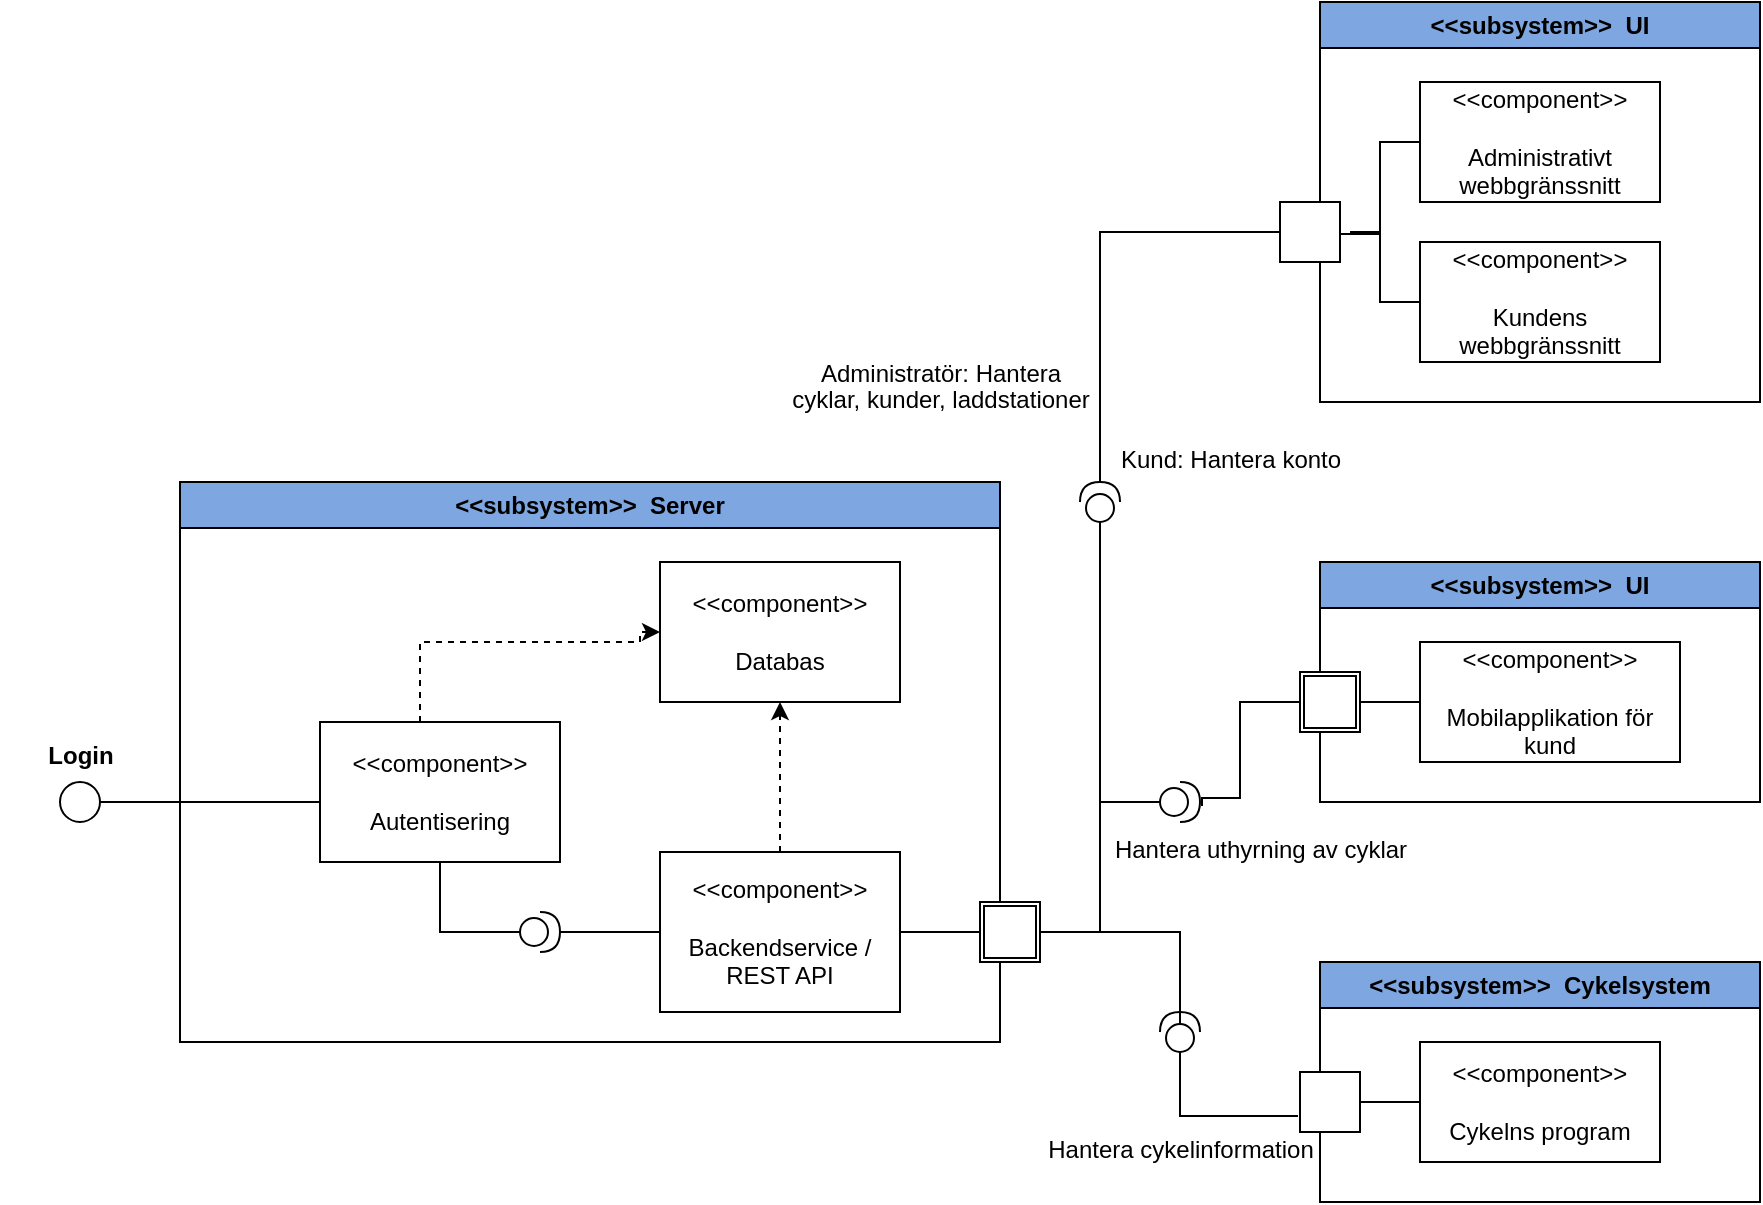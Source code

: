 <mxfile version="22.0.8" type="device">
  <diagram name="Sida-1" id="RtuxImT8XKiiwJZPzf85">
    <mxGraphModel dx="2501" dy="820" grid="1" gridSize="10" guides="1" tooltips="1" connect="1" arrows="1" fold="1" page="1" pageScale="1" pageWidth="827" pageHeight="1169" math="0" shadow="0">
      <root>
        <mxCell id="0" />
        <mxCell id="1" parent="0" />
        <mxCell id="IL5D-cO0ejNmLXXA79S_-1" value="&amp;lt;&amp;lt;subsystem&amp;gt;&amp;gt;&amp;nbsp; Server" style="swimlane;whiteSpace=wrap;html=1;fillColor=#7EA6E0;" parent="1" vertex="1">
          <mxGeometry x="-100" y="320" width="410" height="280" as="geometry" />
        </mxCell>
        <mxCell id="IL5D-cO0ejNmLXXA79S_-2" value="&amp;lt;&amp;lt;component&amp;gt;&amp;gt;&lt;br&gt;&lt;br&gt;Databas" style="whiteSpace=wrap;html=1;" parent="IL5D-cO0ejNmLXXA79S_-1" vertex="1">
          <mxGeometry x="240" y="40" width="120" height="70" as="geometry" />
        </mxCell>
        <mxCell id="IL5D-cO0ejNmLXXA79S_-77" style="edgeStyle=orthogonalEdgeStyle;rounded=0;orthogonalLoop=1;jettySize=auto;html=1;dashed=1;" parent="IL5D-cO0ejNmLXXA79S_-1" source="IL5D-cO0ejNmLXXA79S_-3" target="IL5D-cO0ejNmLXXA79S_-2" edge="1">
          <mxGeometry relative="1" as="geometry" />
        </mxCell>
        <mxCell id="IL5D-cO0ejNmLXXA79S_-3" value="&amp;lt;&amp;lt;component&amp;gt;&amp;gt;&lt;br&gt;&lt;br&gt;Backendservice / REST API" style="whiteSpace=wrap;html=1;" parent="IL5D-cO0ejNmLXXA79S_-1" vertex="1">
          <mxGeometry x="240" y="185" width="120" height="80" as="geometry" />
        </mxCell>
        <mxCell id="IL5D-cO0ejNmLXXA79S_-37" value="" style="line;strokeWidth=1;fillColor=none;align=left;verticalAlign=middle;spacingTop=-1;spacingLeft=3;spacingRight=3;rotatable=0;labelPosition=right;points=[];portConstraint=eastwest;strokeColor=inherit;" parent="IL5D-cO0ejNmLXXA79S_-1" vertex="1">
          <mxGeometry x="360" y="221" width="100" height="8" as="geometry" />
        </mxCell>
        <mxCell id="IL5D-cO0ejNmLXXA79S_-64" style="edgeStyle=orthogonalEdgeStyle;rounded=0;orthogonalLoop=1;jettySize=auto;html=1;entryX=0;entryY=0.5;entryDx=0;entryDy=0;dashed=1;" parent="IL5D-cO0ejNmLXXA79S_-1" target="IL5D-cO0ejNmLXXA79S_-2" edge="1">
          <mxGeometry relative="1" as="geometry">
            <mxPoint x="120" y="120" as="sourcePoint" />
            <mxPoint x="230" y="75" as="targetPoint" />
            <Array as="points">
              <mxPoint x="120" y="80" />
              <mxPoint x="230" y="80" />
              <mxPoint x="230" y="75" />
            </Array>
          </mxGeometry>
        </mxCell>
        <mxCell id="IL5D-cO0ejNmLXXA79S_-74" style="edgeStyle=orthogonalEdgeStyle;rounded=0;orthogonalLoop=1;jettySize=auto;html=1;entryX=0;entryY=0.5;entryDx=0;entryDy=0;endArrow=none;endFill=0;exitX=1;exitY=0.5;exitDx=0;exitDy=0;exitPerimeter=0;" parent="IL5D-cO0ejNmLXXA79S_-1" source="IL5D-cO0ejNmLXXA79S_-75" target="IL5D-cO0ejNmLXXA79S_-3" edge="1">
          <mxGeometry relative="1" as="geometry">
            <Array as="points" />
          </mxGeometry>
        </mxCell>
        <mxCell id="IL5D-cO0ejNmLXXA79S_-62" value="&amp;lt;&amp;lt;component&amp;gt;&amp;gt;&lt;br&gt;&lt;br&gt;Autentisering" style="whiteSpace=wrap;html=1;" parent="IL5D-cO0ejNmLXXA79S_-1" vertex="1">
          <mxGeometry x="70" y="120" width="120" height="70" as="geometry" />
        </mxCell>
        <mxCell id="IL5D-cO0ejNmLXXA79S_-69" style="edgeStyle=orthogonalEdgeStyle;rounded=0;orthogonalLoop=1;jettySize=auto;html=1;endArrow=none;endFill=0;" parent="IL5D-cO0ejNmLXXA79S_-1" edge="1">
          <mxGeometry relative="1" as="geometry">
            <mxPoint y="160" as="sourcePoint" />
            <mxPoint x="70" y="160" as="targetPoint" />
          </mxGeometry>
        </mxCell>
        <mxCell id="IL5D-cO0ejNmLXXA79S_-75" value="" style="shape=providedRequiredInterface;html=1;verticalLabelPosition=bottom;sketch=0;" parent="IL5D-cO0ejNmLXXA79S_-1" vertex="1">
          <mxGeometry x="170" y="215" width="20" height="20" as="geometry" />
        </mxCell>
        <mxCell id="IL5D-cO0ejNmLXXA79S_-76" value="" style="edgeStyle=orthogonalEdgeStyle;rounded=0;orthogonalLoop=1;jettySize=auto;html=1;entryX=0;entryY=0.5;entryDx=0;entryDy=0;endArrow=none;endFill=0;" parent="IL5D-cO0ejNmLXXA79S_-1" source="IL5D-cO0ejNmLXXA79S_-62" target="IL5D-cO0ejNmLXXA79S_-75" edge="1">
          <mxGeometry relative="1" as="geometry">
            <mxPoint x="-30" y="510" as="sourcePoint" />
            <mxPoint x="80" y="545" as="targetPoint" />
            <Array as="points" />
          </mxGeometry>
        </mxCell>
        <mxCell id="IL5D-cO0ejNmLXXA79S_-4" value="&amp;lt;&amp;lt;subsystem&amp;gt;&amp;gt;&amp;nbsp; UI" style="swimlane;whiteSpace=wrap;html=1;fillColor=#7EA6E0;" parent="1" vertex="1">
          <mxGeometry x="470" y="80" width="220" height="200" as="geometry" />
        </mxCell>
        <mxCell id="IL5D-cO0ejNmLXXA79S_-5" value="&amp;lt;&amp;lt;component&amp;gt;&amp;gt;&lt;br&gt;&lt;br&gt;Administrativt webbgränssnitt" style="whiteSpace=wrap;html=1;" parent="IL5D-cO0ejNmLXXA79S_-4" vertex="1">
          <mxGeometry x="50" y="40" width="120" height="60" as="geometry" />
        </mxCell>
        <mxCell id="IL5D-cO0ejNmLXXA79S_-6" value="&amp;lt;&amp;lt;component&amp;gt;&amp;gt;&lt;br&gt;&lt;br&gt;Kundens webbgränssnitt" style="whiteSpace=wrap;html=1;" parent="IL5D-cO0ejNmLXXA79S_-4" vertex="1">
          <mxGeometry x="50" y="120" width="120" height="60" as="geometry" />
        </mxCell>
        <mxCell id="IL5D-cO0ejNmLXXA79S_-80" value="" style="verticalLabelPosition=bottom;verticalAlign=top;html=1;shape=mxgraph.basic.rect;fillColor2=none;strokeWidth=1;size=0;indent=5;" parent="IL5D-cO0ejNmLXXA79S_-4" vertex="1">
          <mxGeometry x="-20" y="100" width="30" height="30" as="geometry" />
        </mxCell>
        <mxCell id="IL5D-cO0ejNmLXXA79S_-81" style="edgeStyle=orthogonalEdgeStyle;rounded=0;orthogonalLoop=1;jettySize=auto;html=1;entryX=1.167;entryY=0.5;entryDx=0;entryDy=0;entryPerimeter=0;endArrow=none;endFill=0;" parent="IL5D-cO0ejNmLXXA79S_-4" source="IL5D-cO0ejNmLXXA79S_-5" target="IL5D-cO0ejNmLXXA79S_-80" edge="1">
          <mxGeometry relative="1" as="geometry" />
        </mxCell>
        <mxCell id="IL5D-cO0ejNmLXXA79S_-82" style="edgeStyle=orthogonalEdgeStyle;rounded=0;orthogonalLoop=1;jettySize=auto;html=1;entryX=1;entryY=0.533;entryDx=0;entryDy=0;entryPerimeter=0;endArrow=none;endFill=0;" parent="IL5D-cO0ejNmLXXA79S_-4" source="IL5D-cO0ejNmLXXA79S_-6" target="IL5D-cO0ejNmLXXA79S_-80" edge="1">
          <mxGeometry relative="1" as="geometry">
            <Array as="points">
              <mxPoint x="30" y="150" />
              <mxPoint x="30" y="116" />
            </Array>
          </mxGeometry>
        </mxCell>
        <mxCell id="IL5D-cO0ejNmLXXA79S_-7" value="&amp;lt;&amp;lt;subsystem&amp;gt;&amp;gt;&amp;nbsp; UI" style="swimlane;whiteSpace=wrap;html=1;fillColor=#7EA6E0;" parent="1" vertex="1">
          <mxGeometry x="470" y="360" width="220" height="120" as="geometry" />
        </mxCell>
        <mxCell id="IL5D-cO0ejNmLXXA79S_-8" value="&amp;lt;&amp;lt;component&amp;gt;&amp;gt;&lt;br&gt;&lt;br&gt;Mobilapplikation för kund" style="whiteSpace=wrap;html=1;" parent="IL5D-cO0ejNmLXXA79S_-7" vertex="1">
          <mxGeometry x="50" y="40" width="130" height="60" as="geometry" />
        </mxCell>
        <mxCell id="IL5D-cO0ejNmLXXA79S_-40" value="" style="line;strokeWidth=1;fillColor=none;align=left;verticalAlign=middle;spacingTop=-1;spacingLeft=3;spacingRight=3;rotatable=0;labelPosition=right;points=[];portConstraint=eastwest;strokeColor=inherit;" parent="IL5D-cO0ejNmLXXA79S_-7" vertex="1">
          <mxGeometry y="66" width="50" height="8" as="geometry" />
        </mxCell>
        <mxCell id="IL5D-cO0ejNmLXXA79S_-78" value="" style="shape=ext;double=1;whiteSpace=wrap;html=1;aspect=fixed;" parent="IL5D-cO0ejNmLXXA79S_-7" vertex="1">
          <mxGeometry x="-10" y="55" width="30" height="30" as="geometry" />
        </mxCell>
        <mxCell id="IL5D-cO0ejNmLXXA79S_-10" value="&amp;lt;&amp;lt;subsystem&amp;gt;&amp;gt;&amp;nbsp; Cykelsystem" style="swimlane;whiteSpace=wrap;html=1;fillColor=#7EA6E0;" parent="1" vertex="1">
          <mxGeometry x="470" y="560" width="220" height="120" as="geometry" />
        </mxCell>
        <mxCell id="IL5D-cO0ejNmLXXA79S_-11" value="&amp;lt;&amp;lt;component&amp;gt;&amp;gt;&lt;br&gt;&lt;br&gt;Cykelns program" style="whiteSpace=wrap;html=1;" parent="IL5D-cO0ejNmLXXA79S_-10" vertex="1">
          <mxGeometry x="50" y="40" width="120" height="60" as="geometry" />
        </mxCell>
        <mxCell id="IL5D-cO0ejNmLXXA79S_-41" value="" style="line;strokeWidth=1;fillColor=none;align=left;verticalAlign=middle;spacingTop=-1;spacingLeft=3;spacingRight=3;rotatable=0;labelPosition=right;points=[];portConstraint=eastwest;strokeColor=inherit;" parent="IL5D-cO0ejNmLXXA79S_-10" vertex="1">
          <mxGeometry y="66" width="50" height="8" as="geometry" />
        </mxCell>
        <mxCell id="IL5D-cO0ejNmLXXA79S_-79" value="" style="verticalLabelPosition=bottom;verticalAlign=top;html=1;shape=mxgraph.basic.rect;fillColor2=none;strokeWidth=1;size=20;indent=5;" parent="IL5D-cO0ejNmLXXA79S_-10" vertex="1">
          <mxGeometry x="-10" y="55" width="30" height="30" as="geometry" />
        </mxCell>
        <mxCell id="IL5D-cO0ejNmLXXA79S_-48" style="edgeStyle=orthogonalEdgeStyle;rounded=0;orthogonalLoop=1;jettySize=auto;html=1;endArrow=none;endFill=0;entryX=1;entryY=0.5;entryDx=0;entryDy=0;" parent="1" source="IL5D-cO0ejNmLXXA79S_-49" target="IL5D-cO0ejNmLXXA79S_-73" edge="1">
          <mxGeometry relative="1" as="geometry">
            <mxPoint x="310" y="550" as="targetPoint" />
          </mxGeometry>
        </mxCell>
        <mxCell id="IL5D-cO0ejNmLXXA79S_-50" value="" style="edgeStyle=orthogonalEdgeStyle;rounded=0;orthogonalLoop=1;jettySize=auto;html=1;entryX=1.05;entryY=0.6;entryDx=0;entryDy=0;entryPerimeter=0;endArrow=none;endFill=0;" parent="1" target="IL5D-cO0ejNmLXXA79S_-49" edge="1">
          <mxGeometry relative="1" as="geometry">
            <mxPoint x="460" y="430" as="sourcePoint" />
            <mxPoint x="321" y="552" as="targetPoint" />
            <Array as="points">
              <mxPoint x="430" y="430" />
              <mxPoint x="430" y="478" />
            </Array>
          </mxGeometry>
        </mxCell>
        <mxCell id="IL5D-cO0ejNmLXXA79S_-49" value="" style="shape=providedRequiredInterface;html=1;verticalLabelPosition=bottom;sketch=0;direction=east;" parent="1" vertex="1">
          <mxGeometry x="390" y="470" width="20" height="20" as="geometry" />
        </mxCell>
        <mxCell id="IL5D-cO0ejNmLXXA79S_-51" value="&lt;font style=&quot;font-size: 12px; font-weight: normal;&quot;&gt;Hantera uthyrning av cyklar&lt;/font&gt;" style="text;strokeColor=none;fillColor=none;html=1;fontSize=24;fontStyle=1;verticalAlign=middle;align=center;" parent="1" vertex="1">
          <mxGeometry x="370" y="480" width="140" height="40" as="geometry" />
        </mxCell>
        <mxCell id="IL5D-cO0ejNmLXXA79S_-59" value="Login" style="text;align=center;fontStyle=1;verticalAlign=middle;spacingLeft=3;spacingRight=3;strokeColor=none;rotatable=0;points=[[0,0.5],[1,0.5]];portConstraint=eastwest;html=1;" parent="1" vertex="1">
          <mxGeometry x="-190" y="444" width="80" height="26" as="geometry" />
        </mxCell>
        <mxCell id="IL5D-cO0ejNmLXXA79S_-68" style="edgeStyle=orthogonalEdgeStyle;rounded=0;orthogonalLoop=1;jettySize=auto;html=1;endArrow=none;endFill=0;" parent="1" source="IL5D-cO0ejNmLXXA79S_-65" edge="1">
          <mxGeometry relative="1" as="geometry">
            <mxPoint x="-160" y="480" as="targetPoint" />
            <Array as="points">
              <mxPoint x="-160" y="480" />
              <mxPoint x="-160" y="480" />
            </Array>
          </mxGeometry>
        </mxCell>
        <mxCell id="IL5D-cO0ejNmLXXA79S_-98" style="edgeStyle=orthogonalEdgeStyle;rounded=0;orthogonalLoop=1;jettySize=auto;html=1;endArrow=none;endFill=0;" parent="1" source="IL5D-cO0ejNmLXXA79S_-65" edge="1">
          <mxGeometry relative="1" as="geometry">
            <mxPoint x="-100" y="480" as="targetPoint" />
          </mxGeometry>
        </mxCell>
        <mxCell id="IL5D-cO0ejNmLXXA79S_-65" value="" style="ellipse;whiteSpace=wrap;html=1;aspect=fixed;" parent="1" vertex="1">
          <mxGeometry x="-160" y="470" width="20" height="20" as="geometry" />
        </mxCell>
        <mxCell id="IL5D-cO0ejNmLXXA79S_-73" value="" style="shape=ext;double=1;whiteSpace=wrap;html=1;aspect=fixed;" parent="1" vertex="1">
          <mxGeometry x="300" y="530" width="30" height="30" as="geometry" />
        </mxCell>
        <mxCell id="IL5D-cO0ejNmLXXA79S_-83" style="edgeStyle=orthogonalEdgeStyle;rounded=0;orthogonalLoop=1;jettySize=auto;html=1;entryX=0;entryY=0.5;entryDx=0;entryDy=0;entryPerimeter=0;endArrow=none;endFill=0;exitX=1;exitY=0.5;exitDx=0;exitDy=0;" parent="1" source="IL5D-cO0ejNmLXXA79S_-84" target="IL5D-cO0ejNmLXXA79S_-80" edge="1">
          <mxGeometry relative="1" as="geometry">
            <Array as="points">
              <mxPoint x="360" y="195" />
            </Array>
          </mxGeometry>
        </mxCell>
        <mxCell id="IL5D-cO0ejNmLXXA79S_-85" value="" style="edgeStyle=orthogonalEdgeStyle;rounded=0;orthogonalLoop=1;jettySize=auto;html=1;entryX=0;entryY=0.5;entryDx=0;entryDy=0;entryPerimeter=0;endArrow=none;endFill=0;exitX=1;exitY=0.5;exitDx=0;exitDy=0;" parent="1" source="IL5D-cO0ejNmLXXA79S_-73" target="IL5D-cO0ejNmLXXA79S_-84" edge="1">
          <mxGeometry relative="1" as="geometry">
            <mxPoint x="330" y="545" as="sourcePoint" />
            <mxPoint x="450" y="195" as="targetPoint" />
            <Array as="points">
              <mxPoint x="360" y="545" />
            </Array>
          </mxGeometry>
        </mxCell>
        <mxCell id="IL5D-cO0ejNmLXXA79S_-84" value="" style="shape=providedRequiredInterface;html=1;verticalLabelPosition=bottom;sketch=0;direction=north;" parent="1" vertex="1">
          <mxGeometry x="350" y="320" width="20" height="20" as="geometry" />
        </mxCell>
        <mxCell id="IL5D-cO0ejNmLXXA79S_-86" value="&lt;font style=&quot;font-size: 12px; font-weight: normal;&quot;&gt;Hantera cykelinformation&lt;/font&gt;" style="text;strokeColor=none;fillColor=none;html=1;fontSize=24;fontStyle=1;verticalAlign=middle;align=center;" parent="1" vertex="1">
          <mxGeometry x="315" y="630" width="170" height="40" as="geometry" />
        </mxCell>
        <mxCell id="IL5D-cO0ejNmLXXA79S_-93" value="&lt;p style=&quot;line-height: 30%;&quot;&gt;&lt;span style=&quot;font-weight: normal;&quot;&gt;&lt;font style=&quot;font-size: 12px;&quot;&gt;Administratör: Hantera&lt;br&gt;cyklar, kunder, laddstationer&lt;/font&gt;&lt;/span&gt;&lt;/p&gt;" style="text;strokeColor=none;fillColor=none;html=1;fontSize=24;fontStyle=1;verticalAlign=middle;align=center;" parent="1" vertex="1">
          <mxGeometry x="200" y="250" width="160" height="40" as="geometry" />
        </mxCell>
        <mxCell id="IL5D-cO0ejNmLXXA79S_-95" value="&lt;span style=&quot;font-weight: normal;&quot;&gt;&lt;font style=&quot;font-size: 12px;&quot;&gt;Kund: Hantera konto&lt;br&gt;&lt;/font&gt;&lt;/span&gt;" style="text;strokeColor=none;fillColor=none;html=1;fontSize=24;fontStyle=1;verticalAlign=middle;align=center;" parent="1" vertex="1">
          <mxGeometry x="360" y="290" width="130" height="30" as="geometry" />
        </mxCell>
        <mxCell id="IL5D-cO0ejNmLXXA79S_-100" style="edgeStyle=orthogonalEdgeStyle;rounded=0;orthogonalLoop=1;jettySize=auto;html=1;entryX=-0.033;entryY=0.733;entryDx=0;entryDy=0;entryPerimeter=0;exitX=1;exitY=0.5;exitDx=0;exitDy=0;endArrow=none;endFill=0;" parent="1" source="IL5D-cO0ejNmLXXA79S_-73" target="IL5D-cO0ejNmLXXA79S_-79" edge="1">
          <mxGeometry relative="1" as="geometry">
            <Array as="points">
              <mxPoint x="400" y="545" />
              <mxPoint x="400" y="637" />
            </Array>
          </mxGeometry>
        </mxCell>
        <mxCell id="IL5D-cO0ejNmLXXA79S_-101" value="" style="shape=providedRequiredInterface;html=1;verticalLabelPosition=bottom;sketch=0;direction=north;" parent="1" vertex="1">
          <mxGeometry x="390" y="585" width="20" height="20" as="geometry" />
        </mxCell>
      </root>
    </mxGraphModel>
  </diagram>
</mxfile>
